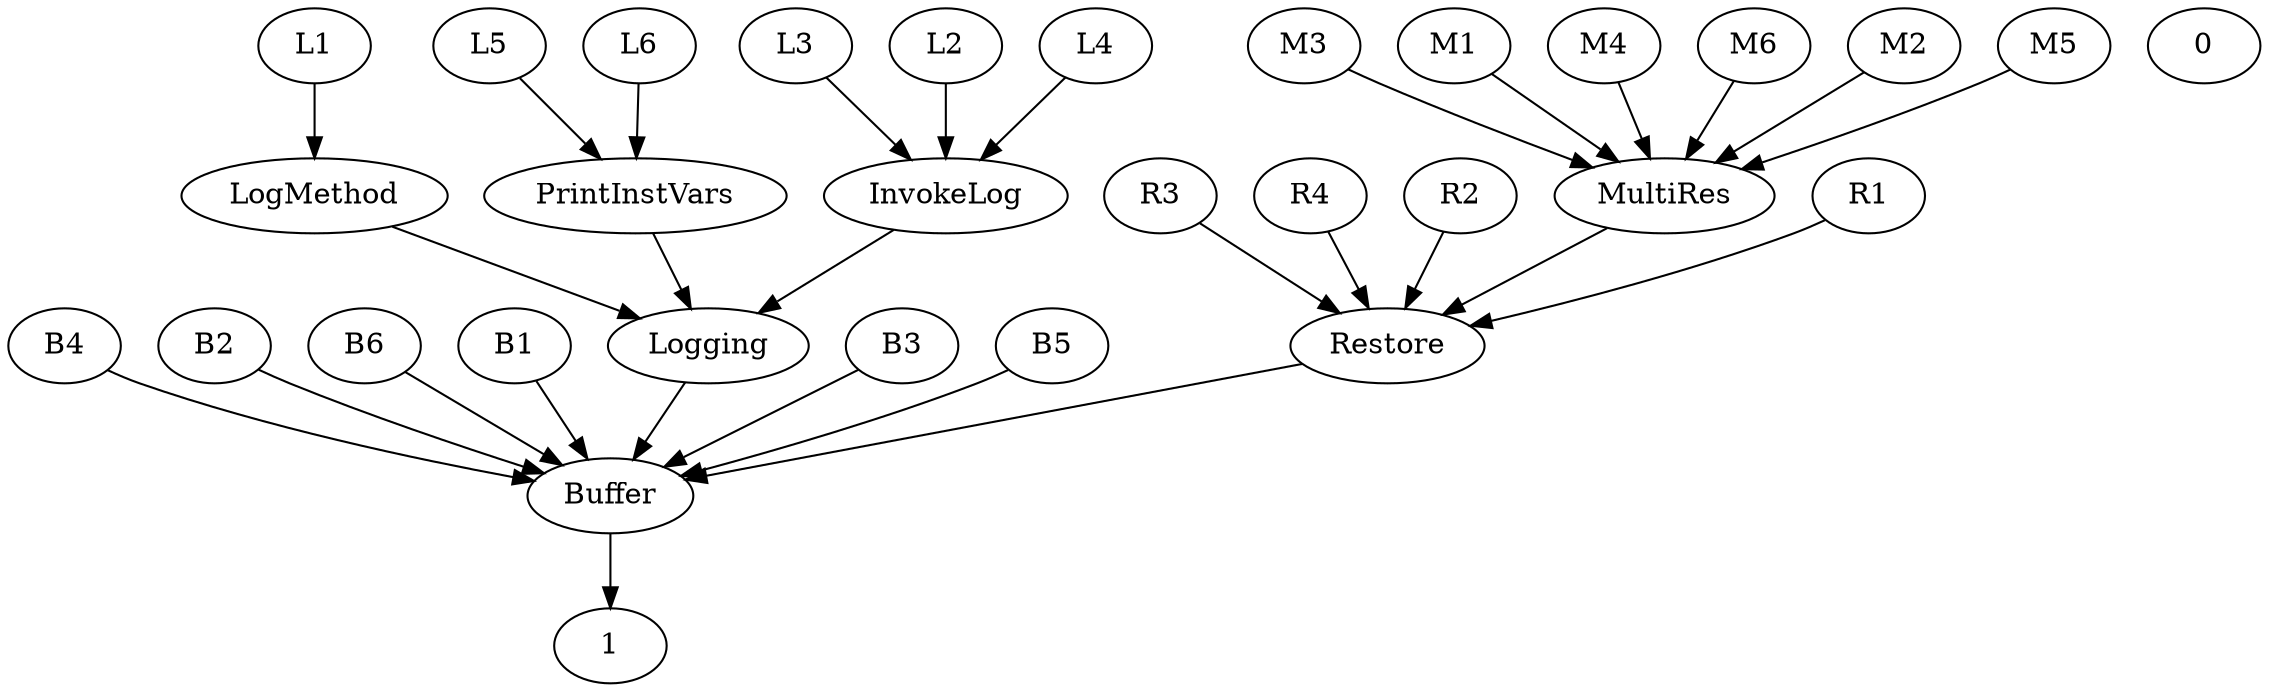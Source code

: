 digraph G {
  Restore;
  Buffer;
  LogMethod;
  L3;
  B4;
  B2;
  L2;
  M3;
  L5;
  L6;
  B6;
  0;
  1;
  M1;
  B1;
  M4;
  Logging;
  B3;
  M6;
  M2;
  PrintInstVars;
  M5;
  R3;
  R4;
  L4;
  R2;
  MultiRes;
  L1;
  R1;
  InvokeLog;
  B5;
  R4 -> Restore;
  M2 -> MultiRes;
  B6 -> Buffer;
  M5 -> MultiRes;
  M4 -> MultiRes;
  L6 -> PrintInstVars;
  L4 -> InvokeLog;
  M3 -> MultiRes;
  Restore -> Buffer;
  B1 -> Buffer;
  Logging -> Buffer;
  L1 -> LogMethod;
  B3 -> Buffer;
  B2 -> Buffer;
  M6 -> MultiRes;
  PrintInstVars -> Logging;
  LogMethod -> Logging;
  L5 -> PrintInstVars;
  R3 -> Restore;
  L3 -> InvokeLog;
  InvokeLog -> Logging;
  L2 -> InvokeLog;
  R1 -> Restore;
  Buffer -> 1;
  MultiRes -> Restore;
  B5 -> Buffer;
  R2 -> Restore;
  B4 -> Buffer;
  M1 -> MultiRes;
}
